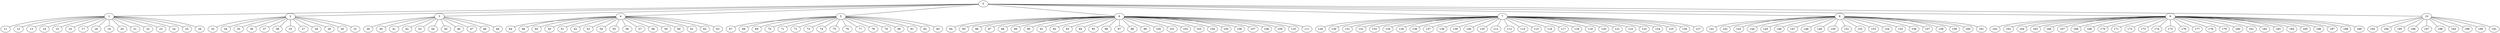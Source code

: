 
graph graphname {
    0 -- 1
0 -- 2
0 -- 3
0 -- 4
0 -- 5
0 -- 6
0 -- 7
0 -- 8
0 -- 9
0 -- 10
1 -- 11
1 -- 12
1 -- 13
1 -- 14
1 -- 15
1 -- 16
1 -- 17
1 -- 18
1 -- 19
1 -- 20
1 -- 21
1 -- 22
1 -- 23
1 -- 24
1 -- 25
1 -- 26
2 -- 32
2 -- 34
2 -- 35
2 -- 36
2 -- 37
2 -- 38
2 -- 33
2 -- 27
2 -- 28
2 -- 29
2 -- 30
2 -- 31
3 -- 39
3 -- 40
3 -- 41
3 -- 42
3 -- 43
3 -- 44
3 -- 45
3 -- 46
3 -- 47
3 -- 48
3 -- 49
4 -- 64
4 -- 66
4 -- 65
4 -- 50
4 -- 51
4 -- 52
4 -- 53
4 -- 54
4 -- 55
4 -- 56
4 -- 57
4 -- 58
4 -- 59
4 -- 60
4 -- 61
4 -- 62
4 -- 63
5 -- 67
5 -- 68
5 -- 69
5 -- 70
5 -- 71
5 -- 72
5 -- 73
5 -- 74
5 -- 75
5 -- 76
5 -- 77
5 -- 78
5 -- 79
5 -- 80
5 -- 81
5 -- 82
5 -- 83
6 -- 84
6 -- 85
6 -- 86
6 -- 87
6 -- 88
6 -- 89
6 -- 90
6 -- 91
6 -- 92
6 -- 93
6 -- 94
6 -- 95
6 -- 96
6 -- 97
6 -- 98
6 -- 99
6 -- 100
6 -- 101
6 -- 102
6 -- 103
6 -- 104
6 -- 105
6 -- 106
6 -- 107
6 -- 108
6 -- 109
6 -- 110
6 -- 111
7 -- 128
7 -- 130
7 -- 131
7 -- 132
7 -- 133
7 -- 134
7 -- 129
7 -- 136
7 -- 137
7 -- 138
7 -- 139
7 -- 140
7 -- 135
7 -- 112
7 -- 113
7 -- 114
7 -- 115
7 -- 116
7 -- 117
7 -- 118
7 -- 119
7 -- 120
7 -- 121
7 -- 122
7 -- 123
7 -- 124
7 -- 125
7 -- 126
7 -- 127
8 -- 141
8 -- 142
8 -- 143
8 -- 144
8 -- 145
8 -- 146
8 -- 147
8 -- 148
8 -- 149
8 -- 150
8 -- 151
8 -- 152
8 -- 153
8 -- 154
8 -- 155
8 -- 156
8 -- 157
8 -- 158
8 -- 159
8 -- 160
8 -- 161
9 -- 162
9 -- 163
9 -- 164
9 -- 165
9 -- 166
9 -- 167
9 -- 168
9 -- 169
9 -- 170
9 -- 171
9 -- 172
9 -- 173
9 -- 174
9 -- 175
9 -- 176
9 -- 177
9 -- 178
9 -- 179
9 -- 180
9 -- 181
9 -- 182
9 -- 183
9 -- 184
9 -- 185
9 -- 186
9 -- 187
9 -- 188
9 -- 189
10 -- 192
10 -- 194
10 -- 195
10 -- 196
10 -- 197
10 -- 198
10 -- 193
10 -- 199
10 -- 190
10 -- 191

}
